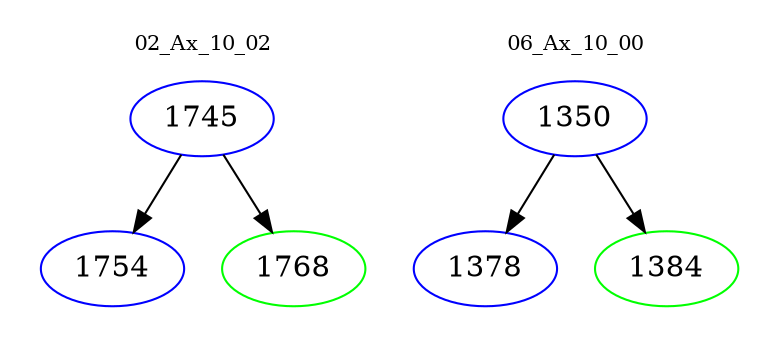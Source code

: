 digraph{
subgraph cluster_0 {
color = white
label = "02_Ax_10_02";
fontsize=10;
T0_1745 [label="1745", color="blue"]
T0_1745 -> T0_1754 [color="black"]
T0_1754 [label="1754", color="blue"]
T0_1745 -> T0_1768 [color="black"]
T0_1768 [label="1768", color="green"]
}
subgraph cluster_1 {
color = white
label = "06_Ax_10_00";
fontsize=10;
T1_1350 [label="1350", color="blue"]
T1_1350 -> T1_1378 [color="black"]
T1_1378 [label="1378", color="blue"]
T1_1350 -> T1_1384 [color="black"]
T1_1384 [label="1384", color="green"]
}
}
